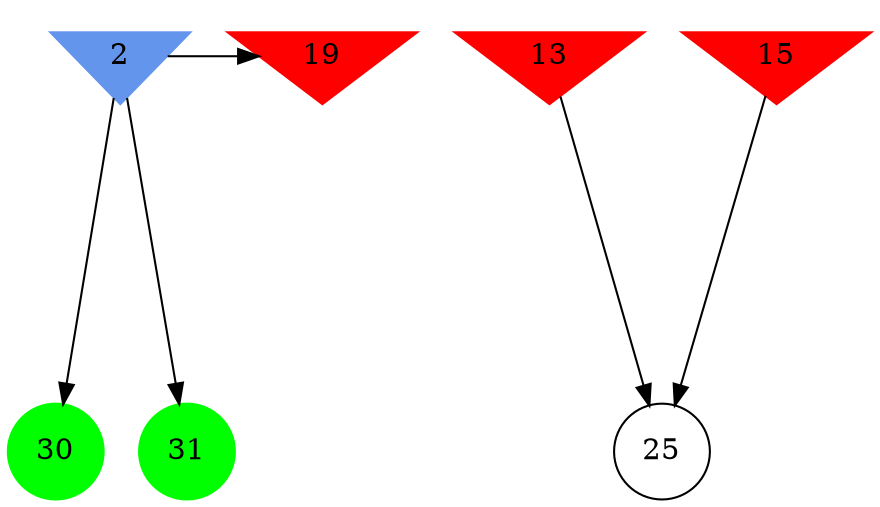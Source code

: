 digraph brain {
	ranksep=2.0;
	2 [shape=invtriangle,style=filled,color=cornflowerblue];
	13 [shape=invtriangle,style=filled,color=red];
	15 [shape=invtriangle,style=filled,color=red];
	19 [shape=invtriangle,style=filled,color=red];
	25 [shape=circle,color=black];
	30 [shape=circle,style=filled,color=green];
	31 [shape=circle,style=filled,color=green];
	15	->	25;
	13	->	25;
	2	->	31;
	2	->	19;
	2	->	30;
	{ rank=same; 2; 13; 15; 19; }
	{ rank=same; 25; }
	{ rank=same; 30; 31; }
}
